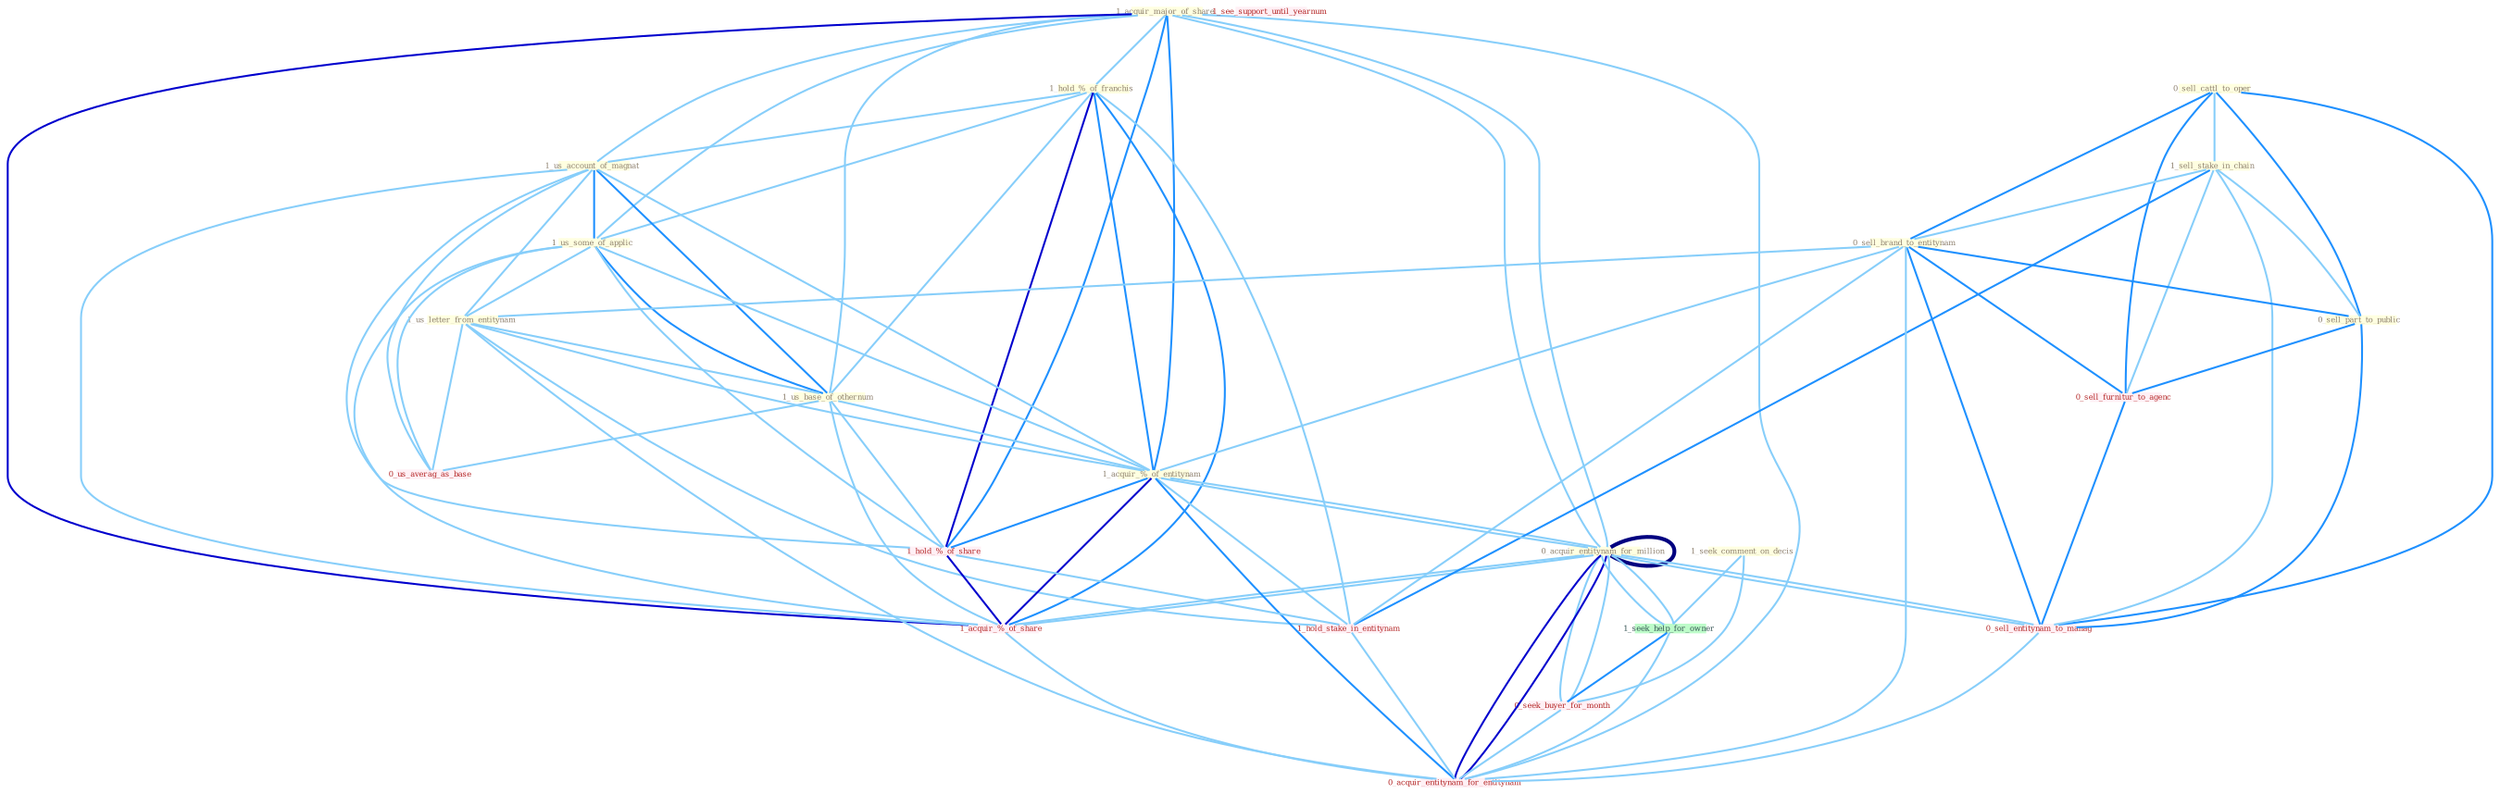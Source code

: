 Graph G{ 
    node
    [shape=polygon,style=filled,width=.5,height=.06,color="#BDFCC9",fixedsize=true,fontsize=4,
    fontcolor="#2f4f4f"];
    {node
    [color="#ffffe0", fontcolor="#8b7d6b"] "1_seek_comment_on_decis " "1_acquir_major_of_share " "1_hold_%_of_franchis " "1_us_account_of_magnat " "0_acquir_entitynam_for_million " "0_sell_cattl_to_oper " "1_sell_stake_in_chain " "1_us_some_of_applic " "0_sell_brand_to_entitynam " "1_us_letter_from_entitynam " "1_us_base_of_othernum " "0_sell_part_to_public " "1_acquir_%_of_entitynam " "0_acquir_entitynam_for_million "}
{node [color="#fff0f5", fontcolor="#b22222"] "1_hold_%_of_share " "1_hold_stake_in_entitynam " "0_seek_buyer_for_month " "1_acquir_%_of_share " "1_see_support_until_yearnum " "0_sell_furnitur_to_agenc " "0_us_averag_as_base " "0_sell_entitynam_to_manag " "0_acquir_entitynam_for_entitynam "}
edge [color="#B0E2FF"];

	"1_seek_comment_on_decis " -- "1_seek_help_for_owner " [w="1", color="#87cefa" ];
	"1_seek_comment_on_decis " -- "0_seek_buyer_for_month " [w="1", color="#87cefa" ];
	"1_acquir_major_of_share " -- "1_hold_%_of_franchis " [w="1", color="#87cefa" ];
	"1_acquir_major_of_share " -- "1_us_account_of_magnat " [w="1", color="#87cefa" ];
	"1_acquir_major_of_share " -- "0_acquir_entitynam_for_million " [w="1", color="#87cefa" ];
	"1_acquir_major_of_share " -- "1_us_some_of_applic " [w="1", color="#87cefa" ];
	"1_acquir_major_of_share " -- "1_us_base_of_othernum " [w="1", color="#87cefa" ];
	"1_acquir_major_of_share " -- "1_acquir_%_of_entitynam " [w="2", color="#1e90ff" , len=0.8];
	"1_acquir_major_of_share " -- "0_acquir_entitynam_for_million " [w="1", color="#87cefa" ];
	"1_acquir_major_of_share " -- "1_hold_%_of_share " [w="2", color="#1e90ff" , len=0.8];
	"1_acquir_major_of_share " -- "1_acquir_%_of_share " [w="3", color="#0000cd" , len=0.6];
	"1_acquir_major_of_share " -- "0_acquir_entitynam_for_entitynam " [w="1", color="#87cefa" ];
	"1_hold_%_of_franchis " -- "1_us_account_of_magnat " [w="1", color="#87cefa" ];
	"1_hold_%_of_franchis " -- "1_us_some_of_applic " [w="1", color="#87cefa" ];
	"1_hold_%_of_franchis " -- "1_us_base_of_othernum " [w="1", color="#87cefa" ];
	"1_hold_%_of_franchis " -- "1_acquir_%_of_entitynam " [w="2", color="#1e90ff" , len=0.8];
	"1_hold_%_of_franchis " -- "1_hold_%_of_share " [w="3", color="#0000cd" , len=0.6];
	"1_hold_%_of_franchis " -- "1_hold_stake_in_entitynam " [w="1", color="#87cefa" ];
	"1_hold_%_of_franchis " -- "1_acquir_%_of_share " [w="2", color="#1e90ff" , len=0.8];
	"1_us_account_of_magnat " -- "1_us_some_of_applic " [w="2", color="#1e90ff" , len=0.8];
	"1_us_account_of_magnat " -- "1_us_letter_from_entitynam " [w="1", color="#87cefa" ];
	"1_us_account_of_magnat " -- "1_us_base_of_othernum " [w="2", color="#1e90ff" , len=0.8];
	"1_us_account_of_magnat " -- "1_acquir_%_of_entitynam " [w="1", color="#87cefa" ];
	"1_us_account_of_magnat " -- "1_hold_%_of_share " [w="1", color="#87cefa" ];
	"1_us_account_of_magnat " -- "1_acquir_%_of_share " [w="1", color="#87cefa" ];
	"1_us_account_of_magnat " -- "0_us_averag_as_base " [w="1", color="#87cefa" ];
	"0_acquir_entitynam_for_million " -- "1_acquir_%_of_entitynam " [w="1", color="#87cefa" ];
	"0_acquir_entitynam_for_million " -- "0_acquir_entitynam_for_million " [w="4", style=bold, color="#000080", len=0.4];
	"0_acquir_entitynam_for_million " -- "1_seek_help_for_owner " [w="1", color="#87cefa" ];
	"0_acquir_entitynam_for_million " -- "0_seek_buyer_for_month " [w="1", color="#87cefa" ];
	"0_acquir_entitynam_for_million " -- "1_acquir_%_of_share " [w="1", color="#87cefa" ];
	"0_acquir_entitynam_for_million " -- "0_sell_entitynam_to_manag " [w="1", color="#87cefa" ];
	"0_acquir_entitynam_for_million " -- "0_acquir_entitynam_for_entitynam " [w="3", color="#0000cd" , len=0.6];
	"0_sell_cattl_to_oper " -- "1_sell_stake_in_chain " [w="1", color="#87cefa" ];
	"0_sell_cattl_to_oper " -- "0_sell_brand_to_entitynam " [w="2", color="#1e90ff" , len=0.8];
	"0_sell_cattl_to_oper " -- "0_sell_part_to_public " [w="2", color="#1e90ff" , len=0.8];
	"0_sell_cattl_to_oper " -- "0_sell_furnitur_to_agenc " [w="2", color="#1e90ff" , len=0.8];
	"0_sell_cattl_to_oper " -- "0_sell_entitynam_to_manag " [w="2", color="#1e90ff" , len=0.8];
	"1_sell_stake_in_chain " -- "0_sell_brand_to_entitynam " [w="1", color="#87cefa" ];
	"1_sell_stake_in_chain " -- "0_sell_part_to_public " [w="1", color="#87cefa" ];
	"1_sell_stake_in_chain " -- "1_hold_stake_in_entitynam " [w="2", color="#1e90ff" , len=0.8];
	"1_sell_stake_in_chain " -- "0_sell_furnitur_to_agenc " [w="1", color="#87cefa" ];
	"1_sell_stake_in_chain " -- "0_sell_entitynam_to_manag " [w="1", color="#87cefa" ];
	"1_us_some_of_applic " -- "1_us_letter_from_entitynam " [w="1", color="#87cefa" ];
	"1_us_some_of_applic " -- "1_us_base_of_othernum " [w="2", color="#1e90ff" , len=0.8];
	"1_us_some_of_applic " -- "1_acquir_%_of_entitynam " [w="1", color="#87cefa" ];
	"1_us_some_of_applic " -- "1_hold_%_of_share " [w="1", color="#87cefa" ];
	"1_us_some_of_applic " -- "1_acquir_%_of_share " [w="1", color="#87cefa" ];
	"1_us_some_of_applic " -- "0_us_averag_as_base " [w="1", color="#87cefa" ];
	"0_sell_brand_to_entitynam " -- "1_us_letter_from_entitynam " [w="1", color="#87cefa" ];
	"0_sell_brand_to_entitynam " -- "0_sell_part_to_public " [w="2", color="#1e90ff" , len=0.8];
	"0_sell_brand_to_entitynam " -- "1_acquir_%_of_entitynam " [w="1", color="#87cefa" ];
	"0_sell_brand_to_entitynam " -- "1_hold_stake_in_entitynam " [w="1", color="#87cefa" ];
	"0_sell_brand_to_entitynam " -- "0_sell_furnitur_to_agenc " [w="2", color="#1e90ff" , len=0.8];
	"0_sell_brand_to_entitynam " -- "0_sell_entitynam_to_manag " [w="2", color="#1e90ff" , len=0.8];
	"0_sell_brand_to_entitynam " -- "0_acquir_entitynam_for_entitynam " [w="1", color="#87cefa" ];
	"1_us_letter_from_entitynam " -- "1_us_base_of_othernum " [w="1", color="#87cefa" ];
	"1_us_letter_from_entitynam " -- "1_acquir_%_of_entitynam " [w="1", color="#87cefa" ];
	"1_us_letter_from_entitynam " -- "1_hold_stake_in_entitynam " [w="1", color="#87cefa" ];
	"1_us_letter_from_entitynam " -- "0_us_averag_as_base " [w="1", color="#87cefa" ];
	"1_us_letter_from_entitynam " -- "0_acquir_entitynam_for_entitynam " [w="1", color="#87cefa" ];
	"1_us_base_of_othernum " -- "1_acquir_%_of_entitynam " [w="1", color="#87cefa" ];
	"1_us_base_of_othernum " -- "1_hold_%_of_share " [w="1", color="#87cefa" ];
	"1_us_base_of_othernum " -- "1_acquir_%_of_share " [w="1", color="#87cefa" ];
	"1_us_base_of_othernum " -- "0_us_averag_as_base " [w="1", color="#87cefa" ];
	"0_sell_part_to_public " -- "0_sell_furnitur_to_agenc " [w="2", color="#1e90ff" , len=0.8];
	"0_sell_part_to_public " -- "0_sell_entitynam_to_manag " [w="2", color="#1e90ff" , len=0.8];
	"1_acquir_%_of_entitynam " -- "0_acquir_entitynam_for_million " [w="1", color="#87cefa" ];
	"1_acquir_%_of_entitynam " -- "1_hold_%_of_share " [w="2", color="#1e90ff" , len=0.8];
	"1_acquir_%_of_entitynam " -- "1_hold_stake_in_entitynam " [w="1", color="#87cefa" ];
	"1_acquir_%_of_entitynam " -- "1_acquir_%_of_share " [w="3", color="#0000cd" , len=0.6];
	"1_acquir_%_of_entitynam " -- "0_acquir_entitynam_for_entitynam " [w="2", color="#1e90ff" , len=0.8];
	"0_acquir_entitynam_for_million " -- "1_seek_help_for_owner " [w="1", color="#87cefa" ];
	"0_acquir_entitynam_for_million " -- "0_seek_buyer_for_month " [w="1", color="#87cefa" ];
	"0_acquir_entitynam_for_million " -- "1_acquir_%_of_share " [w="1", color="#87cefa" ];
	"0_acquir_entitynam_for_million " -- "0_sell_entitynam_to_manag " [w="1", color="#87cefa" ];
	"0_acquir_entitynam_for_million " -- "0_acquir_entitynam_for_entitynam " [w="3", color="#0000cd" , len=0.6];
	"1_hold_%_of_share " -- "1_hold_stake_in_entitynam " [w="1", color="#87cefa" ];
	"1_hold_%_of_share " -- "1_acquir_%_of_share " [w="3", color="#0000cd" , len=0.6];
	"1_hold_stake_in_entitynam " -- "0_acquir_entitynam_for_entitynam " [w="1", color="#87cefa" ];
	"1_seek_help_for_owner " -- "0_seek_buyer_for_month " [w="2", color="#1e90ff" , len=0.8];
	"1_seek_help_for_owner " -- "0_acquir_entitynam_for_entitynam " [w="1", color="#87cefa" ];
	"0_seek_buyer_for_month " -- "0_acquir_entitynam_for_entitynam " [w="1", color="#87cefa" ];
	"1_acquir_%_of_share " -- "0_acquir_entitynam_for_entitynam " [w="1", color="#87cefa" ];
	"0_sell_furnitur_to_agenc " -- "0_sell_entitynam_to_manag " [w="2", color="#1e90ff" , len=0.8];
	"0_sell_entitynam_to_manag " -- "0_acquir_entitynam_for_entitynam " [w="1", color="#87cefa" ];
}